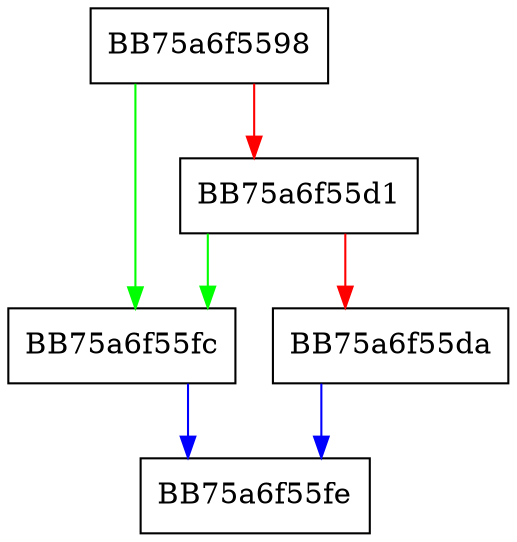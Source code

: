 digraph UtilGetEnvironmentVariableAsInt {
  node [shape="box"];
  graph [splines=ortho];
  BB75a6f5598 -> BB75a6f55fc [color="green"];
  BB75a6f5598 -> BB75a6f55d1 [color="red"];
  BB75a6f55d1 -> BB75a6f55fc [color="green"];
  BB75a6f55d1 -> BB75a6f55da [color="red"];
  BB75a6f55da -> BB75a6f55fe [color="blue"];
  BB75a6f55fc -> BB75a6f55fe [color="blue"];
}